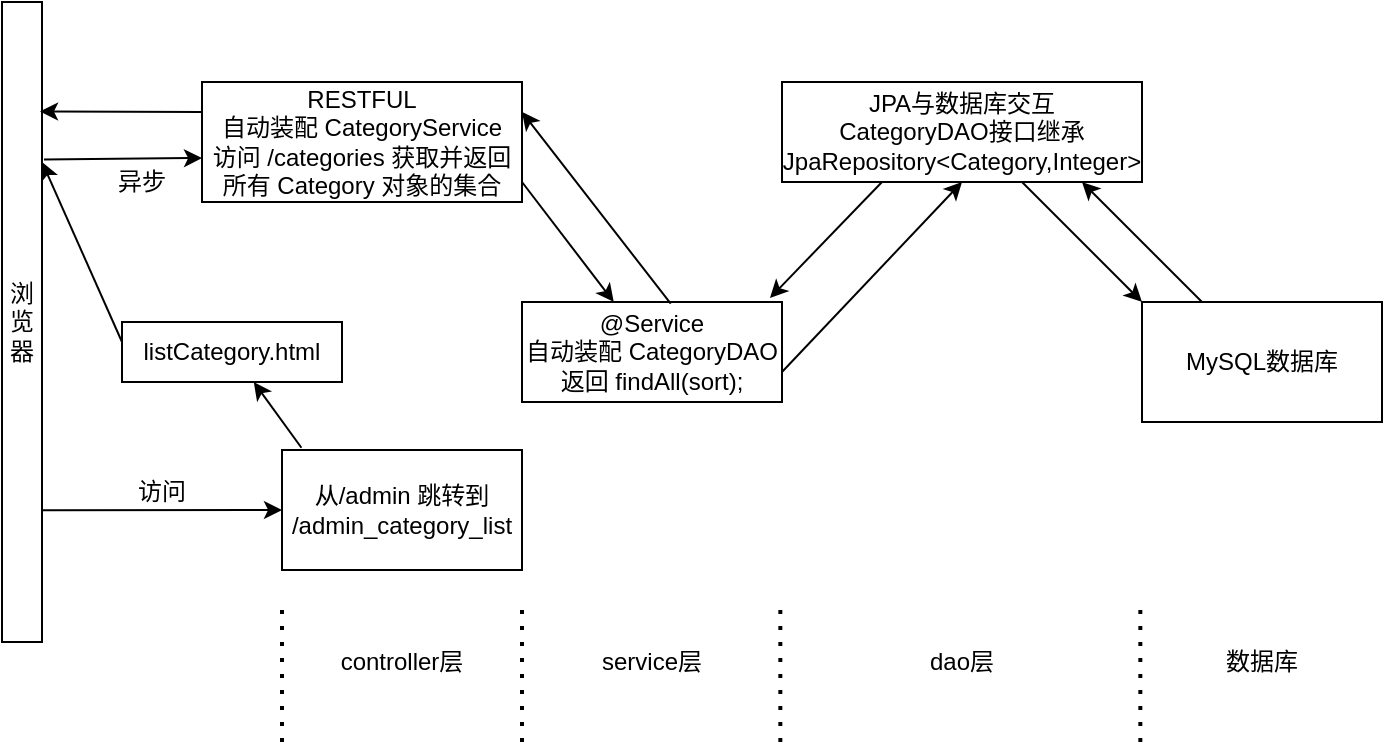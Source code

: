 <mxfile version="14.3.1" type="github">
  <diagram id="C5RBs43oDa-KdzZeNtuy" name="Page-1">
    <mxGraphModel dx="865" dy="457" grid="1" gridSize="10" guides="1" tooltips="1" connect="1" arrows="1" fold="1" page="1" pageScale="1" pageWidth="827" pageHeight="1169" math="0" shadow="0">
      <root>
        <mxCell id="WIyWlLk6GJQsqaUBKTNV-0" />
        <mxCell id="WIyWlLk6GJQsqaUBKTNV-1" parent="WIyWlLk6GJQsqaUBKTNV-0" />
        <mxCell id="U5zzJ85QlF7w1FTr-bim-1" value="浏览器" style="rounded=0;whiteSpace=wrap;html=1;" vertex="1" parent="WIyWlLk6GJQsqaUBKTNV-1">
          <mxGeometry x="40" y="90" width="20" height="320" as="geometry" />
        </mxCell>
        <mxCell id="U5zzJ85QlF7w1FTr-bim-2" value="listCategory.html" style="rounded=0;whiteSpace=wrap;html=1;" vertex="1" parent="WIyWlLk6GJQsqaUBKTNV-1">
          <mxGeometry x="100" y="250" width="110" height="30" as="geometry" />
        </mxCell>
        <mxCell id="U5zzJ85QlF7w1FTr-bim-3" value="从/admin 跳转到&lt;br&gt;/admin_category_list" style="rounded=0;whiteSpace=wrap;html=1;" vertex="1" parent="WIyWlLk6GJQsqaUBKTNV-1">
          <mxGeometry x="180" y="314" width="120" height="60" as="geometry" />
        </mxCell>
        <mxCell id="U5zzJ85QlF7w1FTr-bim-4" value="RESTFUL&lt;br&gt;自动装配 CategoryService&lt;br&gt;访问 /categories 获取并返回所有 Category 对象的集合" style="rounded=0;whiteSpace=wrap;html=1;" vertex="1" parent="WIyWlLk6GJQsqaUBKTNV-1">
          <mxGeometry x="140" y="130" width="160" height="60" as="geometry" />
        </mxCell>
        <mxCell id="U5zzJ85QlF7w1FTr-bim-5" value="@Service&lt;br&gt;自动装配 CategoryDAO&lt;br&gt;返回 findAll(sort);" style="rounded=0;whiteSpace=wrap;html=1;" vertex="1" parent="WIyWlLk6GJQsqaUBKTNV-1">
          <mxGeometry x="300" y="240" width="130" height="50" as="geometry" />
        </mxCell>
        <mxCell id="U5zzJ85QlF7w1FTr-bim-6" value="JPA与数据库交互&lt;br&gt;CategoryDAO接口继承&lt;br&gt;JpaRepository&amp;lt;Category,Integer&amp;gt;" style="rounded=0;whiteSpace=wrap;html=1;" vertex="1" parent="WIyWlLk6GJQsqaUBKTNV-1">
          <mxGeometry x="430" y="130" width="180" height="50" as="geometry" />
        </mxCell>
        <mxCell id="U5zzJ85QlF7w1FTr-bim-7" value="MySQL数据库" style="rounded=0;whiteSpace=wrap;html=1;" vertex="1" parent="WIyWlLk6GJQsqaUBKTNV-1">
          <mxGeometry x="610" y="240" width="120" height="60" as="geometry" />
        </mxCell>
        <mxCell id="U5zzJ85QlF7w1FTr-bim-8" value="" style="endArrow=classic;html=1;entryX=0;entryY=0.5;entryDx=0;entryDy=0;exitX=0.983;exitY=0.794;exitDx=0;exitDy=0;exitPerimeter=0;" edge="1" parent="WIyWlLk6GJQsqaUBKTNV-1" source="U5zzJ85QlF7w1FTr-bim-1" target="U5zzJ85QlF7w1FTr-bim-3">
          <mxGeometry width="50" height="50" relative="1" as="geometry">
            <mxPoint x="60" y="370" as="sourcePoint" />
            <mxPoint x="110" y="320" as="targetPoint" />
          </mxGeometry>
        </mxCell>
        <mxCell id="U5zzJ85QlF7w1FTr-bim-9" value="访问" style="text;html=1;strokeColor=none;fillColor=none;align=center;verticalAlign=middle;whiteSpace=wrap;rounded=0;" vertex="1" parent="WIyWlLk6GJQsqaUBKTNV-1">
          <mxGeometry x="100" y="325" width="40" height="20" as="geometry" />
        </mxCell>
        <mxCell id="U5zzJ85QlF7w1FTr-bim-10" value="" style="endArrow=classic;html=1;exitX=0.081;exitY=-0.019;exitDx=0;exitDy=0;exitPerimeter=0;" edge="1" parent="WIyWlLk6GJQsqaUBKTNV-1" source="U5zzJ85QlF7w1FTr-bim-3" target="U5zzJ85QlF7w1FTr-bim-2">
          <mxGeometry width="50" height="50" relative="1" as="geometry">
            <mxPoint x="200" y="340" as="sourcePoint" />
            <mxPoint x="250" y="290" as="targetPoint" />
          </mxGeometry>
        </mxCell>
        <mxCell id="U5zzJ85QlF7w1FTr-bim-11" value="" style="endArrow=classic;html=1;entryX=1;entryY=0.25;entryDx=0;entryDy=0;" edge="1" parent="WIyWlLk6GJQsqaUBKTNV-1" target="U5zzJ85QlF7w1FTr-bim-1">
          <mxGeometry width="50" height="50" relative="1" as="geometry">
            <mxPoint x="100" y="260" as="sourcePoint" />
            <mxPoint x="64" y="170" as="targetPoint" />
          </mxGeometry>
        </mxCell>
        <mxCell id="U5zzJ85QlF7w1FTr-bim-12" value="" style="endArrow=classic;html=1;entryX=0;entryY=0.5;entryDx=0;entryDy=0;exitX=1.05;exitY=0.221;exitDx=0;exitDy=0;exitPerimeter=0;" edge="1" parent="WIyWlLk6GJQsqaUBKTNV-1">
          <mxGeometry width="50" height="50" relative="1" as="geometry">
            <mxPoint x="61.0" y="168.72" as="sourcePoint" />
            <mxPoint x="140" y="168" as="targetPoint" />
          </mxGeometry>
        </mxCell>
        <mxCell id="U5zzJ85QlF7w1FTr-bim-13" value="" style="endArrow=classic;html=1;" edge="1" parent="WIyWlLk6GJQsqaUBKTNV-1" target="U5zzJ85QlF7w1FTr-bim-5">
          <mxGeometry width="50" height="50" relative="1" as="geometry">
            <mxPoint x="300" y="180" as="sourcePoint" />
            <mxPoint x="370.711" y="160" as="targetPoint" />
          </mxGeometry>
        </mxCell>
        <mxCell id="U5zzJ85QlF7w1FTr-bim-14" value="" style="endArrow=classic;html=1;entryX=0.5;entryY=1;entryDx=0;entryDy=0;" edge="1" parent="WIyWlLk6GJQsqaUBKTNV-1" target="U5zzJ85QlF7w1FTr-bim-6">
          <mxGeometry width="50" height="50" relative="1" as="geometry">
            <mxPoint x="430" y="275" as="sourcePoint" />
            <mxPoint x="480" y="225" as="targetPoint" />
          </mxGeometry>
        </mxCell>
        <mxCell id="U5zzJ85QlF7w1FTr-bim-15" value="" style="endArrow=classic;html=1;" edge="1" parent="WIyWlLk6GJQsqaUBKTNV-1">
          <mxGeometry width="50" height="50" relative="1" as="geometry">
            <mxPoint x="550" y="180" as="sourcePoint" />
            <mxPoint x="610" y="240" as="targetPoint" />
          </mxGeometry>
        </mxCell>
        <mxCell id="U5zzJ85QlF7w1FTr-bim-16" value="" style="endArrow=classic;html=1;" edge="1" parent="WIyWlLk6GJQsqaUBKTNV-1">
          <mxGeometry width="50" height="50" relative="1" as="geometry">
            <mxPoint x="640" y="240" as="sourcePoint" />
            <mxPoint x="580" y="180" as="targetPoint" />
          </mxGeometry>
        </mxCell>
        <mxCell id="U5zzJ85QlF7w1FTr-bim-17" value="" style="endArrow=classic;html=1;" edge="1" parent="WIyWlLk6GJQsqaUBKTNV-1">
          <mxGeometry width="50" height="50" relative="1" as="geometry">
            <mxPoint x="480" y="180" as="sourcePoint" />
            <mxPoint x="424" y="238" as="targetPoint" />
          </mxGeometry>
        </mxCell>
        <mxCell id="U5zzJ85QlF7w1FTr-bim-18" value="" style="endArrow=classic;html=1;entryX=1;entryY=0.25;entryDx=0;entryDy=0;exitX=0.572;exitY=0.017;exitDx=0;exitDy=0;exitPerimeter=0;" edge="1" parent="WIyWlLk6GJQsqaUBKTNV-1" source="U5zzJ85QlF7w1FTr-bim-5" target="U5zzJ85QlF7w1FTr-bim-4">
          <mxGeometry width="50" height="50" relative="1" as="geometry">
            <mxPoint x="360" y="230" as="sourcePoint" />
            <mxPoint x="410" y="180" as="targetPoint" />
          </mxGeometry>
        </mxCell>
        <mxCell id="U5zzJ85QlF7w1FTr-bim-19" value="" style="endArrow=classic;html=1;entryX=0.95;entryY=0.171;entryDx=0;entryDy=0;entryPerimeter=0;exitX=0;exitY=0.25;exitDx=0;exitDy=0;" edge="1" parent="WIyWlLk6GJQsqaUBKTNV-1" source="U5zzJ85QlF7w1FTr-bim-4" target="U5zzJ85QlF7w1FTr-bim-1">
          <mxGeometry width="50" height="50" relative="1" as="geometry">
            <mxPoint x="110" y="130" as="sourcePoint" />
            <mxPoint x="160" y="80" as="targetPoint" />
          </mxGeometry>
        </mxCell>
        <mxCell id="U5zzJ85QlF7w1FTr-bim-20" value="异步" style="text;html=1;strokeColor=none;fillColor=none;align=center;verticalAlign=middle;whiteSpace=wrap;rounded=0;" vertex="1" parent="WIyWlLk6GJQsqaUBKTNV-1">
          <mxGeometry x="90" y="170" width="40" height="20" as="geometry" />
        </mxCell>
        <mxCell id="U5zzJ85QlF7w1FTr-bim-23" value="" style="endArrow=none;dashed=1;html=1;dashPattern=1 3;strokeWidth=2;" edge="1" parent="WIyWlLk6GJQsqaUBKTNV-1">
          <mxGeometry width="50" height="50" relative="1" as="geometry">
            <mxPoint x="300" y="460" as="sourcePoint" />
            <mxPoint x="300" y="390" as="targetPoint" />
          </mxGeometry>
        </mxCell>
        <mxCell id="U5zzJ85QlF7w1FTr-bim-24" value="" style="endArrow=none;dashed=1;html=1;dashPattern=1 3;strokeWidth=2;" edge="1" parent="WIyWlLk6GJQsqaUBKTNV-1">
          <mxGeometry width="50" height="50" relative="1" as="geometry">
            <mxPoint x="180" y="460.0" as="sourcePoint" />
            <mxPoint x="180" y="390" as="targetPoint" />
          </mxGeometry>
        </mxCell>
        <mxCell id="U5zzJ85QlF7w1FTr-bim-25" value="" style="endArrow=none;dashed=1;html=1;dashPattern=1 3;strokeWidth=2;" edge="1" parent="WIyWlLk6GJQsqaUBKTNV-1">
          <mxGeometry width="50" height="50" relative="1" as="geometry">
            <mxPoint x="429.17" y="460.0" as="sourcePoint" />
            <mxPoint x="429.17" y="390" as="targetPoint" />
          </mxGeometry>
        </mxCell>
        <mxCell id="U5zzJ85QlF7w1FTr-bim-26" value="" style="endArrow=none;dashed=1;html=1;dashPattern=1 3;strokeWidth=2;" edge="1" parent="WIyWlLk6GJQsqaUBKTNV-1">
          <mxGeometry width="50" height="50" relative="1" as="geometry">
            <mxPoint x="609.17" y="460.0" as="sourcePoint" />
            <mxPoint x="609.17" y="390" as="targetPoint" />
          </mxGeometry>
        </mxCell>
        <mxCell id="U5zzJ85QlF7w1FTr-bim-27" value="controller层" style="text;html=1;strokeColor=none;fillColor=none;align=center;verticalAlign=middle;whiteSpace=wrap;rounded=0;shadow=0;" vertex="1" parent="WIyWlLk6GJQsqaUBKTNV-1">
          <mxGeometry x="205" y="410" width="70" height="20" as="geometry" />
        </mxCell>
        <mxCell id="U5zzJ85QlF7w1FTr-bim-28" value="service层" style="text;html=1;strokeColor=none;fillColor=none;align=center;verticalAlign=middle;whiteSpace=wrap;rounded=0;" vertex="1" parent="WIyWlLk6GJQsqaUBKTNV-1">
          <mxGeometry x="330" y="410" width="70" height="20" as="geometry" />
        </mxCell>
        <mxCell id="U5zzJ85QlF7w1FTr-bim-29" value="dao层" style="text;html=1;strokeColor=none;fillColor=none;align=center;verticalAlign=middle;whiteSpace=wrap;rounded=0;" vertex="1" parent="WIyWlLk6GJQsqaUBKTNV-1">
          <mxGeometry x="485" y="410" width="70" height="20" as="geometry" />
        </mxCell>
        <mxCell id="U5zzJ85QlF7w1FTr-bim-30" value="数据库" style="text;html=1;strokeColor=none;fillColor=none;align=center;verticalAlign=middle;whiteSpace=wrap;rounded=0;" vertex="1" parent="WIyWlLk6GJQsqaUBKTNV-1">
          <mxGeometry x="635" y="410" width="70" height="20" as="geometry" />
        </mxCell>
      </root>
    </mxGraphModel>
  </diagram>
</mxfile>
